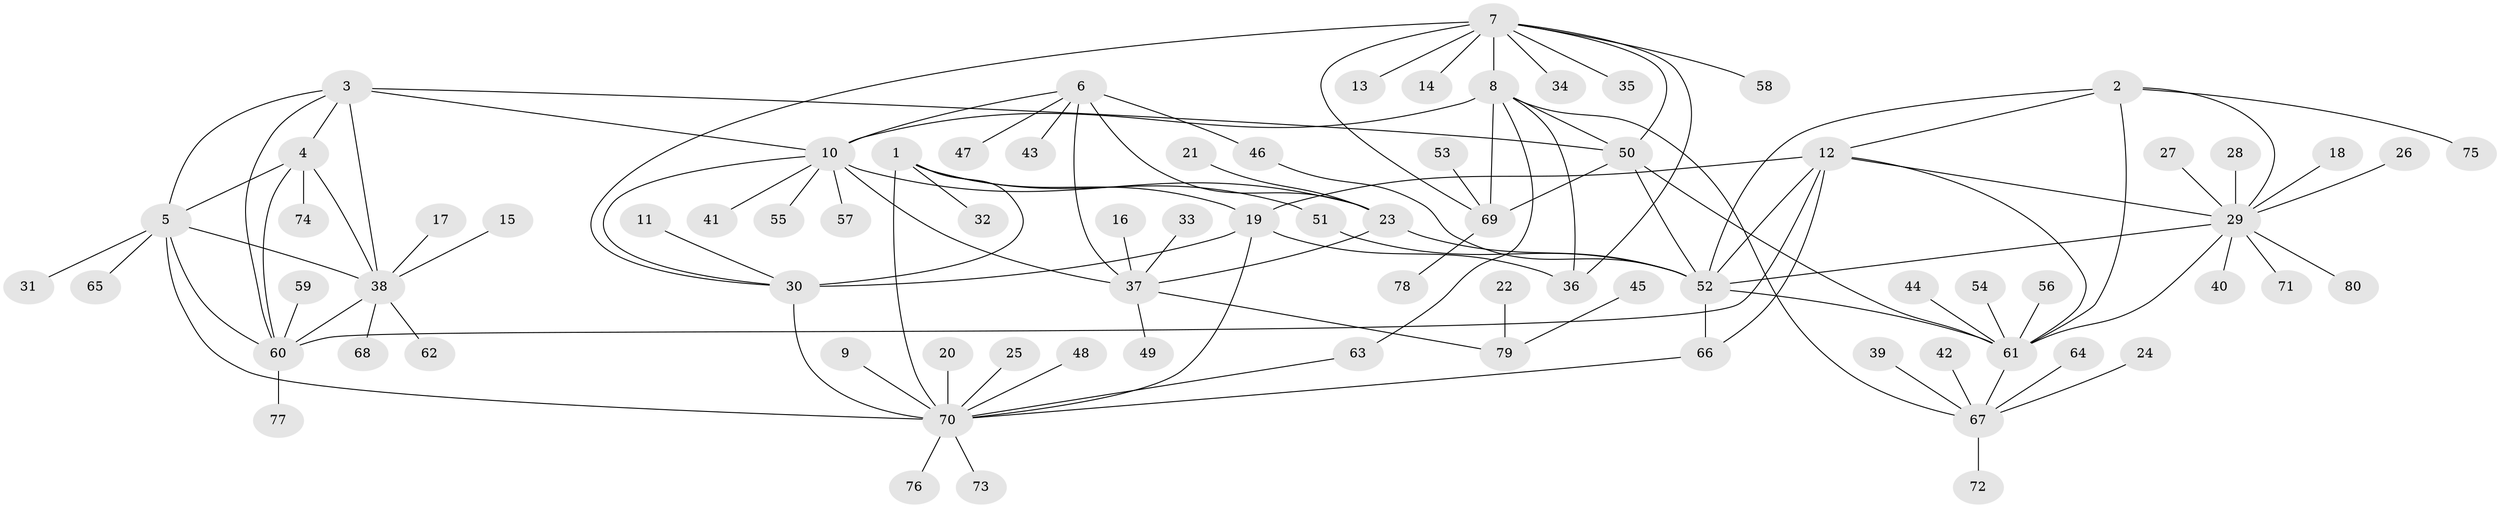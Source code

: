 // original degree distribution, {14: 0.008849557522123894, 6: 0.02654867256637168, 7: 0.035398230088495575, 8: 0.05309734513274336, 4: 0.017699115044247787, 12: 0.008849557522123894, 9: 0.02654867256637168, 5: 0.035398230088495575, 10: 0.017699115044247787, 11: 0.008849557522123894, 2: 0.1592920353982301, 1: 0.584070796460177, 3: 0.017699115044247787}
// Generated by graph-tools (version 1.1) at 2025/37/03/04/25 23:37:44]
// undirected, 80 vertices, 115 edges
graph export_dot {
  node [color=gray90,style=filled];
  1;
  2;
  3;
  4;
  5;
  6;
  7;
  8;
  9;
  10;
  11;
  12;
  13;
  14;
  15;
  16;
  17;
  18;
  19;
  20;
  21;
  22;
  23;
  24;
  25;
  26;
  27;
  28;
  29;
  30;
  31;
  32;
  33;
  34;
  35;
  36;
  37;
  38;
  39;
  40;
  41;
  42;
  43;
  44;
  45;
  46;
  47;
  48;
  49;
  50;
  51;
  52;
  53;
  54;
  55;
  56;
  57;
  58;
  59;
  60;
  61;
  62;
  63;
  64;
  65;
  66;
  67;
  68;
  69;
  70;
  71;
  72;
  73;
  74;
  75;
  76;
  77;
  78;
  79;
  80;
  1 -- 19 [weight=2.0];
  1 -- 30 [weight=2.0];
  1 -- 32 [weight=1.0];
  1 -- 51 [weight=1.0];
  1 -- 70 [weight=2.0];
  2 -- 12 [weight=1.0];
  2 -- 29 [weight=1.0];
  2 -- 52 [weight=1.0];
  2 -- 61 [weight=1.0];
  2 -- 75 [weight=1.0];
  3 -- 4 [weight=1.0];
  3 -- 5 [weight=1.0];
  3 -- 10 [weight=1.0];
  3 -- 38 [weight=1.0];
  3 -- 50 [weight=1.0];
  3 -- 60 [weight=1.0];
  4 -- 5 [weight=1.0];
  4 -- 38 [weight=1.0];
  4 -- 60 [weight=1.0];
  4 -- 74 [weight=1.0];
  5 -- 31 [weight=1.0];
  5 -- 38 [weight=1.0];
  5 -- 60 [weight=1.0];
  5 -- 65 [weight=1.0];
  5 -- 70 [weight=1.0];
  6 -- 10 [weight=2.0];
  6 -- 23 [weight=2.0];
  6 -- 37 [weight=2.0];
  6 -- 43 [weight=1.0];
  6 -- 46 [weight=1.0];
  6 -- 47 [weight=1.0];
  7 -- 8 [weight=2.0];
  7 -- 13 [weight=1.0];
  7 -- 14 [weight=1.0];
  7 -- 30 [weight=1.0];
  7 -- 34 [weight=1.0];
  7 -- 35 [weight=1.0];
  7 -- 36 [weight=1.0];
  7 -- 50 [weight=2.0];
  7 -- 58 [weight=1.0];
  7 -- 69 [weight=2.0];
  8 -- 10 [weight=1.0];
  8 -- 36 [weight=1.0];
  8 -- 50 [weight=1.0];
  8 -- 63 [weight=1.0];
  8 -- 67 [weight=1.0];
  8 -- 69 [weight=1.0];
  9 -- 70 [weight=1.0];
  10 -- 23 [weight=1.0];
  10 -- 30 [weight=1.0];
  10 -- 37 [weight=1.0];
  10 -- 41 [weight=1.0];
  10 -- 55 [weight=1.0];
  10 -- 57 [weight=1.0];
  11 -- 30 [weight=1.0];
  12 -- 19 [weight=1.0];
  12 -- 29 [weight=1.0];
  12 -- 52 [weight=1.0];
  12 -- 60 [weight=1.0];
  12 -- 61 [weight=1.0];
  12 -- 66 [weight=1.0];
  15 -- 38 [weight=1.0];
  16 -- 37 [weight=1.0];
  17 -- 38 [weight=1.0];
  18 -- 29 [weight=1.0];
  19 -- 30 [weight=1.0];
  19 -- 36 [weight=1.0];
  19 -- 70 [weight=1.0];
  20 -- 70 [weight=1.0];
  21 -- 23 [weight=1.0];
  22 -- 79 [weight=1.0];
  23 -- 37 [weight=1.0];
  23 -- 52 [weight=1.0];
  24 -- 67 [weight=1.0];
  25 -- 70 [weight=1.0];
  26 -- 29 [weight=1.0];
  27 -- 29 [weight=1.0];
  28 -- 29 [weight=1.0];
  29 -- 40 [weight=1.0];
  29 -- 52 [weight=1.0];
  29 -- 61 [weight=1.0];
  29 -- 71 [weight=1.0];
  29 -- 80 [weight=1.0];
  30 -- 70 [weight=1.0];
  33 -- 37 [weight=1.0];
  37 -- 49 [weight=1.0];
  37 -- 79 [weight=1.0];
  38 -- 60 [weight=1.0];
  38 -- 62 [weight=1.0];
  38 -- 68 [weight=1.0];
  39 -- 67 [weight=1.0];
  42 -- 67 [weight=1.0];
  44 -- 61 [weight=1.0];
  45 -- 79 [weight=1.0];
  46 -- 52 [weight=1.0];
  48 -- 70 [weight=1.0];
  50 -- 52 [weight=1.0];
  50 -- 61 [weight=1.0];
  50 -- 69 [weight=1.0];
  51 -- 52 [weight=1.0];
  52 -- 61 [weight=1.0];
  52 -- 66 [weight=1.0];
  53 -- 69 [weight=1.0];
  54 -- 61 [weight=1.0];
  56 -- 61 [weight=1.0];
  59 -- 60 [weight=1.0];
  60 -- 77 [weight=1.0];
  61 -- 67 [weight=1.0];
  63 -- 70 [weight=1.0];
  64 -- 67 [weight=1.0];
  66 -- 70 [weight=1.0];
  67 -- 72 [weight=1.0];
  69 -- 78 [weight=1.0];
  70 -- 73 [weight=1.0];
  70 -- 76 [weight=1.0];
}
